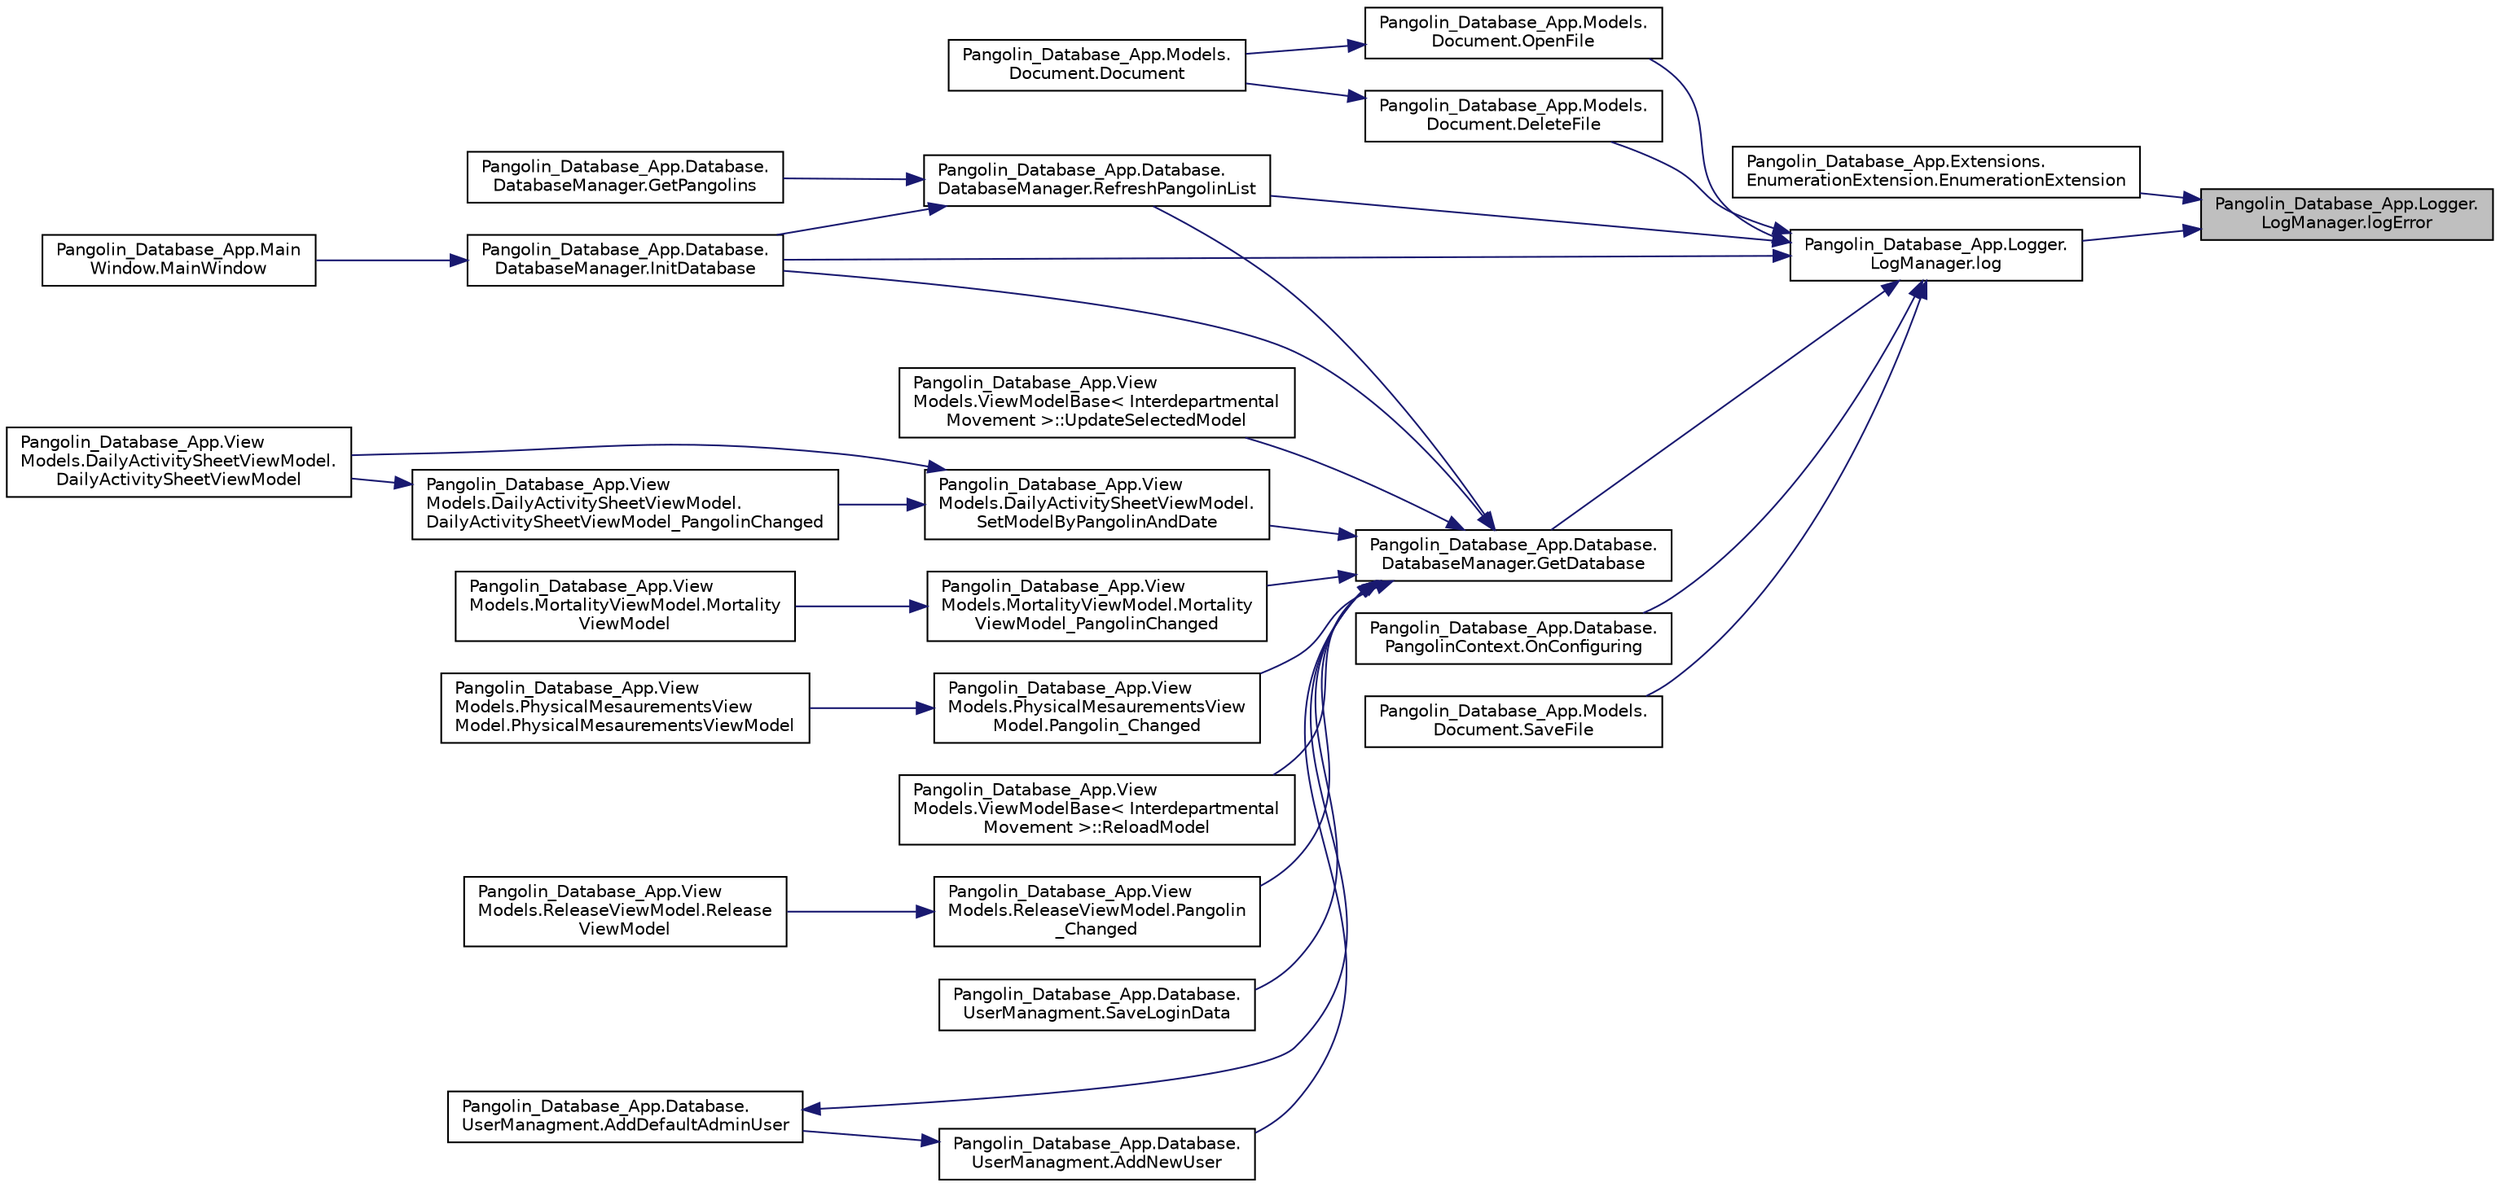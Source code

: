 digraph "Pangolin_Database_App.Logger.LogManager.logError"
{
 // LATEX_PDF_SIZE
  edge [fontname="Helvetica",fontsize="10",labelfontname="Helvetica",labelfontsize="10"];
  node [fontname="Helvetica",fontsize="10",shape=record];
  rankdir="RL";
  Node1 [label="Pangolin_Database_App.Logger.\lLogManager.logError",height=0.2,width=0.4,color="black", fillcolor="grey75", style="filled", fontcolor="black",tooltip="Error log"];
  Node1 -> Node2 [dir="back",color="midnightblue",fontsize="10",style="solid"];
  Node2 [label="Pangolin_Database_App.Extensions.\lEnumerationExtension.EnumerationExtension",height=0.2,width=0.4,color="black", fillcolor="white", style="filled",URL="$class_pangolin___database___app_1_1_extensions_1_1_enumeration_extension.html#a5ff124c50ecf0c8d8929bb2d0f4eb215",tooltip=" "];
  Node1 -> Node3 [dir="back",color="midnightblue",fontsize="10",style="solid"];
  Node3 [label="Pangolin_Database_App.Logger.\lLogManager.log",height=0.2,width=0.4,color="black", fillcolor="white", style="filled",URL="$class_pangolin___database___app_1_1_logger_1_1_log_manager.html#ae37d387011ee14f1a945d8fce0372688",tooltip="Logs for debug"];
  Node3 -> Node4 [dir="back",color="midnightblue",fontsize="10",style="solid"];
  Node4 [label="Pangolin_Database_App.Models.\lDocument.DeleteFile",height=0.2,width=0.4,color="black", fillcolor="white", style="filled",URL="$class_pangolin___database___app_1_1_models_1_1_document.html#a9697c64b896991b85be1318b2480ca7a",tooltip=" "];
  Node4 -> Node5 [dir="back",color="midnightblue",fontsize="10",style="solid"];
  Node5 [label="Pangolin_Database_App.Models.\lDocument.Document",height=0.2,width=0.4,color="black", fillcolor="white", style="filled",URL="$class_pangolin___database___app_1_1_models_1_1_document.html#a511d389ea8b18b5bbe35f14e32fea1ec",tooltip=" "];
  Node3 -> Node6 [dir="back",color="midnightblue",fontsize="10",style="solid"];
  Node6 [label="Pangolin_Database_App.Database.\lDatabaseManager.GetDatabase",height=0.2,width=0.4,color="black", fillcolor="white", style="filled",URL="$class_pangolin___database___app_1_1_database_1_1_database_manager.html#a7c515fef991e27f810556287735b6f81",tooltip="Singelton-Pattern to get database"];
  Node6 -> Node7 [dir="back",color="midnightblue",fontsize="10",style="solid"];
  Node7 [label="Pangolin_Database_App.Database.\lUserManagment.AddNewUser",height=0.2,width=0.4,color="black", fillcolor="white", style="filled",URL="$class_pangolin___database___app_1_1_database_1_1_user_managment.html#a0dd3e54ff7217a1cd4b43720e3f6ac0a",tooltip="This method adds a new user to database"];
  Node7 -> Node8 [dir="back",color="midnightblue",fontsize="10",style="solid"];
  Node8 [label="Pangolin_Database_App.Database.\lUserManagment.AddDefaultAdminUser",height=0.2,width=0.4,color="black", fillcolor="white", style="filled",URL="$class_pangolin___database___app_1_1_database_1_1_user_managment.html#a2530f412422d50828cc940b94239cdcc",tooltip="ads new default admin user"];
  Node8 -> Node6 [dir="back",color="midnightblue",fontsize="10",style="solid"];
  Node6 -> Node9 [dir="back",color="midnightblue",fontsize="10",style="solid"];
  Node9 [label="Pangolin_Database_App.Database.\lDatabaseManager.InitDatabase",height=0.2,width=0.4,color="black", fillcolor="white", style="filled",URL="$class_pangolin___database___app_1_1_database_1_1_database_manager.html#ab4082c7d12bd463e8a3aad6c7f065140",tooltip="Initalizes the database"];
  Node9 -> Node10 [dir="back",color="midnightblue",fontsize="10",style="solid"];
  Node10 [label="Pangolin_Database_App.Main\lWindow.MainWindow",height=0.2,width=0.4,color="black", fillcolor="white", style="filled",URL="$class_pangolin___database___app_1_1_main_window.html#a20e4da65995065b19a80d829c78b9489",tooltip=" "];
  Node6 -> Node11 [dir="back",color="midnightblue",fontsize="10",style="solid"];
  Node11 [label="Pangolin_Database_App.View\lModels.MortalityViewModel.Mortality\lViewModel_PangolinChanged",height=0.2,width=0.4,color="black", fillcolor="white", style="filled",URL="$class_pangolin___database___app_1_1_view_models_1_1_mortality_view_model.html#aade9e79c9784d8c87c623f5d16d78a74",tooltip=" "];
  Node11 -> Node12 [dir="back",color="midnightblue",fontsize="10",style="solid"];
  Node12 [label="Pangolin_Database_App.View\lModels.MortalityViewModel.Mortality\lViewModel",height=0.2,width=0.4,color="black", fillcolor="white", style="filled",URL="$class_pangolin___database___app_1_1_view_models_1_1_mortality_view_model.html#a99ffe936f3c1293d36d51dc3fc7ce2bd",tooltip=" "];
  Node6 -> Node13 [dir="back",color="midnightblue",fontsize="10",style="solid"];
  Node13 [label="Pangolin_Database_App.View\lModels.PhysicalMesaurementsView\lModel.Pangolin_Changed",height=0.2,width=0.4,color="black", fillcolor="white", style="filled",URL="$class_pangolin___database___app_1_1_view_models_1_1_physical_mesaurements_view_model.html#aedfc5ac9c0f372745db36591fe853c27",tooltip="Sets model for pangolin"];
  Node13 -> Node14 [dir="back",color="midnightblue",fontsize="10",style="solid"];
  Node14 [label="Pangolin_Database_App.View\lModels.PhysicalMesaurementsView\lModel.PhysicalMesaurementsViewModel",height=0.2,width=0.4,color="black", fillcolor="white", style="filled",URL="$class_pangolin___database___app_1_1_view_models_1_1_physical_mesaurements_view_model.html#a8de676a3e8f3de6cdec148af2e36fd46",tooltip=" "];
  Node6 -> Node15 [dir="back",color="midnightblue",fontsize="10",style="solid"];
  Node15 [label="Pangolin_Database_App.View\lModels.ReleaseViewModel.Pangolin\l_Changed",height=0.2,width=0.4,color="black", fillcolor="white", style="filled",URL="$class_pangolin___database___app_1_1_view_models_1_1_release_view_model.html#a1994c45904a9cd60004f588654d11d06",tooltip="Sets model for pangolin"];
  Node15 -> Node16 [dir="back",color="midnightblue",fontsize="10",style="solid"];
  Node16 [label="Pangolin_Database_App.View\lModels.ReleaseViewModel.Release\lViewModel",height=0.2,width=0.4,color="black", fillcolor="white", style="filled",URL="$class_pangolin___database___app_1_1_view_models_1_1_release_view_model.html#a222dd4b174566a0cc8538070fb517114",tooltip=" "];
  Node6 -> Node17 [dir="back",color="midnightblue",fontsize="10",style="solid"];
  Node17 [label="Pangolin_Database_App.Database.\lDatabaseManager.RefreshPangolinList",height=0.2,width=0.4,color="black", fillcolor="white", style="filled",URL="$class_pangolin___database___app_1_1_database_1_1_database_manager.html#a05afb506259ce6e89ced0aa9d6820e5e",tooltip="Refreshes the pangolin list"];
  Node17 -> Node18 [dir="back",color="midnightblue",fontsize="10",style="solid"];
  Node18 [label="Pangolin_Database_App.Database.\lDatabaseManager.GetPangolins",height=0.2,width=0.4,color="black", fillcolor="white", style="filled",URL="$class_pangolin___database___app_1_1_database_1_1_database_manager.html#a2cd131aeb20e5af1b6c329e6b24656e4",tooltip="Get all pangolins of the database"];
  Node17 -> Node9 [dir="back",color="midnightblue",fontsize="10",style="solid"];
  Node6 -> Node19 [dir="back",color="midnightblue",fontsize="10",style="solid"];
  Node19 [label="Pangolin_Database_App.View\lModels.ViewModelBase\< Interdepartmental\lMovement \>::ReloadModel",height=0.2,width=0.4,color="black", fillcolor="white", style="filled",URL="$class_pangolin___database___app_1_1_view_models_1_1_view_model_base.html#a333216f228ae94c0eab164ad29481492",tooltip="Resets the selected model to its default value"];
  Node6 -> Node20 [dir="back",color="midnightblue",fontsize="10",style="solid"];
  Node20 [label="Pangolin_Database_App.Database.\lUserManagment.SaveLoginData",height=0.2,width=0.4,color="black", fillcolor="white", style="filled",URL="$class_pangolin___database___app_1_1_database_1_1_user_managment.html#a609810049de327dd95196ee5a4206cac",tooltip="Saves login data of current user as a xml cookie"];
  Node6 -> Node21 [dir="back",color="midnightblue",fontsize="10",style="solid"];
  Node21 [label="Pangolin_Database_App.View\lModels.DailyActivitySheetViewModel.\lSetModelByPangolinAndDate",height=0.2,width=0.4,color="black", fillcolor="white", style="filled",URL="$class_pangolin___database___app_1_1_view_models_1_1_daily_activity_sheet_view_model.html#a0506c54f35475de016a32658e77e37ae",tooltip="Triers to get a existing model by date and pangolin or returns a new one if no found"];
  Node21 -> Node22 [dir="back",color="midnightblue",fontsize="10",style="solid"];
  Node22 [label="Pangolin_Database_App.View\lModels.DailyActivitySheetViewModel.\lDailyActivitySheetViewModel",height=0.2,width=0.4,color="black", fillcolor="white", style="filled",URL="$class_pangolin___database___app_1_1_view_models_1_1_daily_activity_sheet_view_model.html#aa745fd0f851c3ecfab6d1f3dfc01b0ba",tooltip=" "];
  Node21 -> Node23 [dir="back",color="midnightblue",fontsize="10",style="solid"];
  Node23 [label="Pangolin_Database_App.View\lModels.DailyActivitySheetViewModel.\lDailyActivitySheetViewModel_PangolinChanged",height=0.2,width=0.4,color="black", fillcolor="white", style="filled",URL="$class_pangolin___database___app_1_1_view_models_1_1_daily_activity_sheet_view_model.html#a224f438a1fdf4bea06e0976c56efa225",tooltip="Check if there is a existing model for this pangolin at current date or set new model"];
  Node23 -> Node22 [dir="back",color="midnightblue",fontsize="10",style="solid"];
  Node6 -> Node24 [dir="back",color="midnightblue",fontsize="10",style="solid"];
  Node24 [label="Pangolin_Database_App.View\lModels.ViewModelBase\< Interdepartmental\lMovement \>::UpdateSelectedModel",height=0.2,width=0.4,color="black", fillcolor="white", style="filled",URL="$class_pangolin___database___app_1_1_view_models_1_1_view_model_base.html#aa84a3b3c58bce35a5c82ff64f20d8b5c",tooltip="Checks if the selected model is already in the database, if yes the model will be updated if no the m..."];
  Node3 -> Node9 [dir="back",color="midnightblue",fontsize="10",style="solid"];
  Node3 -> Node25 [dir="back",color="midnightblue",fontsize="10",style="solid"];
  Node25 [label="Pangolin_Database_App.Database.\lPangolinContext.OnConfiguring",height=0.2,width=0.4,color="black", fillcolor="white", style="filled",URL="$class_pangolin___database___app_1_1_database_1_1_pangolin_context.html#a2f7e6695fd23e374323efffb67e8a2be",tooltip=" "];
  Node3 -> Node26 [dir="back",color="midnightblue",fontsize="10",style="solid"];
  Node26 [label="Pangolin_Database_App.Models.\lDocument.OpenFile",height=0.2,width=0.4,color="black", fillcolor="white", style="filled",URL="$class_pangolin___database___app_1_1_models_1_1_document.html#ab4d7c5caeff9eff4db263283d13a765a",tooltip=" "];
  Node26 -> Node5 [dir="back",color="midnightblue",fontsize="10",style="solid"];
  Node3 -> Node17 [dir="back",color="midnightblue",fontsize="10",style="solid"];
  Node3 -> Node27 [dir="back",color="midnightblue",fontsize="10",style="solid"];
  Node27 [label="Pangolin_Database_App.Models.\lDocument.SaveFile",height=0.2,width=0.4,color="black", fillcolor="white", style="filled",URL="$class_pangolin___database___app_1_1_models_1_1_document.html#a57f05423b3a3f5ce22d30ea0bf67c242",tooltip=" "];
}

